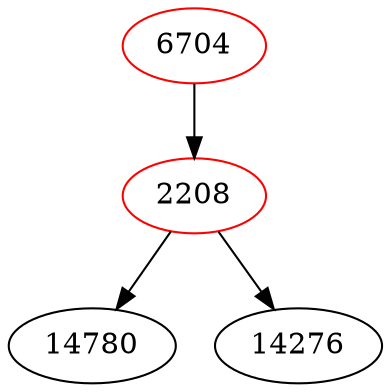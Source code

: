 // Log Traceback Loop
digraph {
	node [color=red]
	6704 -> 2208
	node [color=black]
	2208 -> 14780
	node [color=black]
	2208 -> 14276
}
